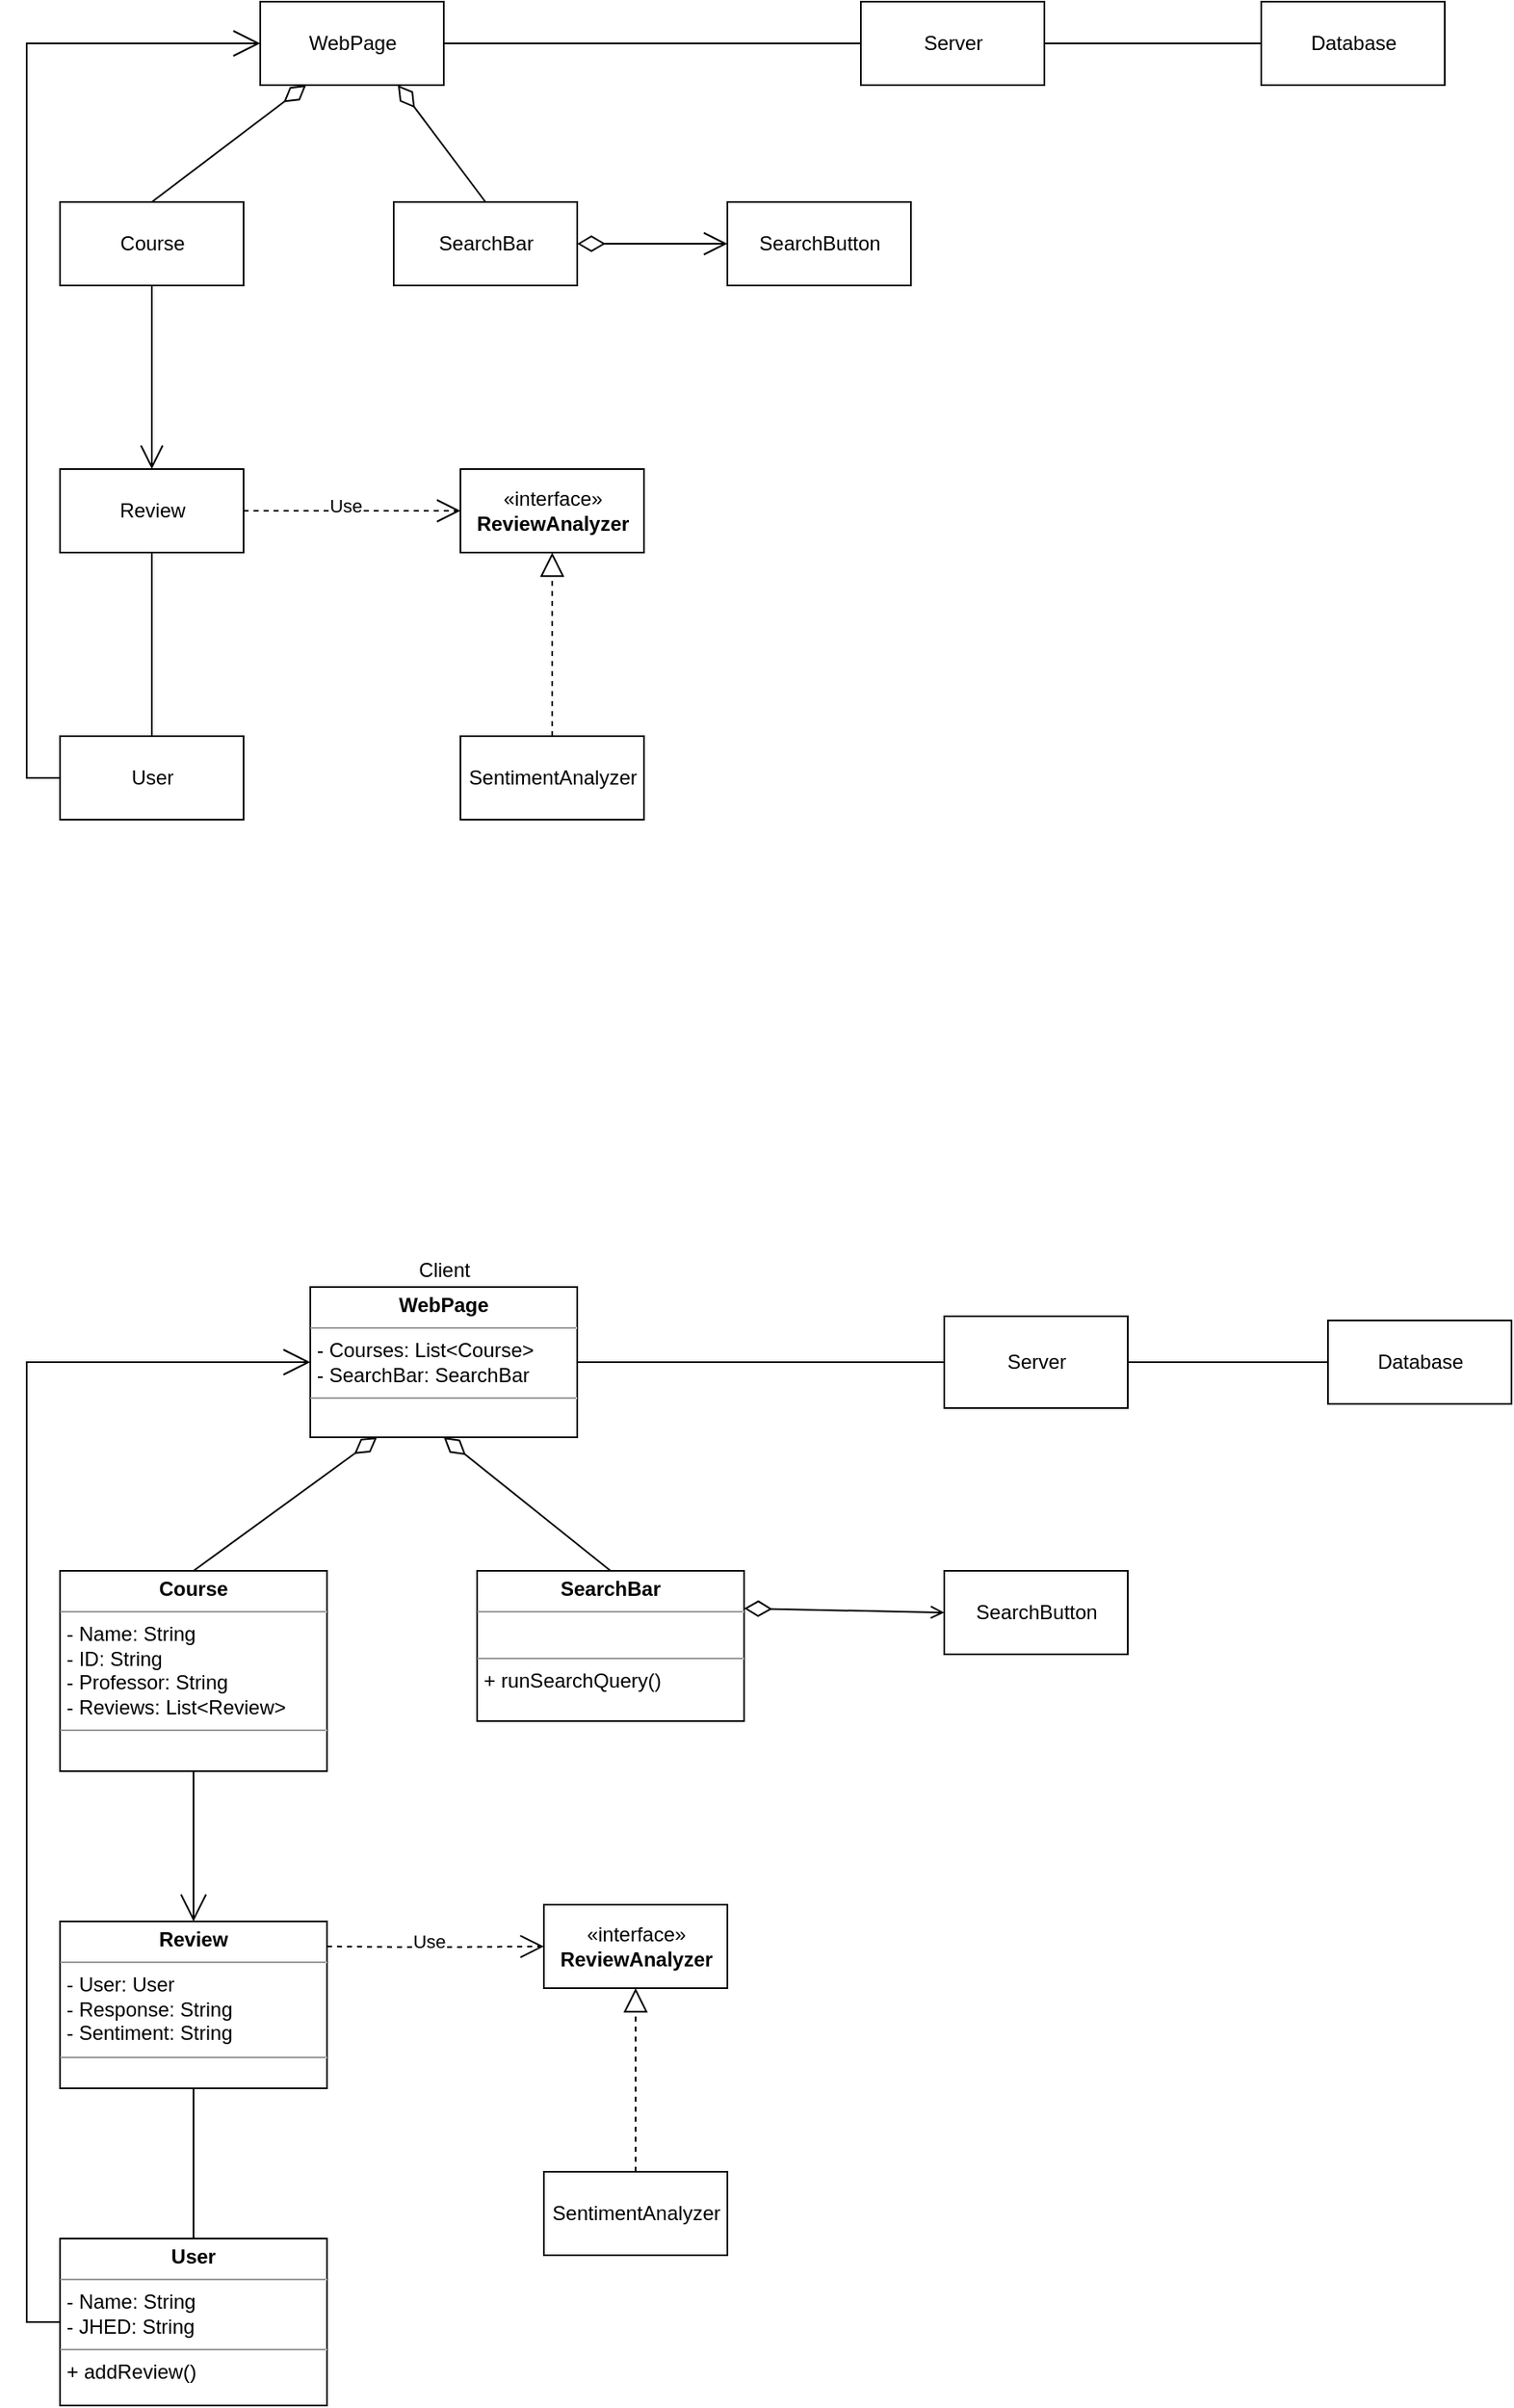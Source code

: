 <mxfile version="20.3.0" type="device"><diagram id="4XTOWNeRHPp-hLria3tP" name="Page-1"><mxGraphModel dx="1104" dy="1750" grid="1" gridSize="10" guides="1" tooltips="1" connect="1" arrows="1" fold="1" page="1" pageScale="1" pageWidth="1100" pageHeight="850" math="0" shadow="0"><root><mxCell id="0"/><mxCell id="1" parent="0"/><mxCell id="gsyXQG4FVz-aXH8XWBUT-47" style="rounded=0;orthogonalLoop=1;jettySize=auto;html=1;exitX=0.25;exitY=1;exitDx=0;exitDy=0;entryX=0.5;entryY=0;entryDx=0;entryDy=0;startArrow=diamondThin;startFill=0;endArrow=none;endFill=0;startSize=14;endSize=12;sourcePerimeterSpacing=0;" edge="1" parent="1" source="gsyXQG4FVz-aXH8XWBUT-1" target="gsyXQG4FVz-aXH8XWBUT-2"><mxGeometry relative="1" as="geometry"/></mxCell><mxCell id="gsyXQG4FVz-aXH8XWBUT-49" style="edgeStyle=none;rounded=0;orthogonalLoop=1;jettySize=auto;html=1;exitX=0.75;exitY=1;exitDx=0;exitDy=0;entryX=0.5;entryY=0;entryDx=0;entryDy=0;startArrow=diamondThin;startFill=0;endArrow=none;endFill=0;startSize=14;endSize=12;sourcePerimeterSpacing=0;" edge="1" parent="1" source="gsyXQG4FVz-aXH8XWBUT-1" target="gsyXQG4FVz-aXH8XWBUT-8"><mxGeometry relative="1" as="geometry"/></mxCell><mxCell id="gsyXQG4FVz-aXH8XWBUT-51" style="edgeStyle=none;rounded=0;orthogonalLoop=1;jettySize=auto;html=1;exitX=1;exitY=0.5;exitDx=0;exitDy=0;entryX=0;entryY=0.5;entryDx=0;entryDy=0;startArrow=none;startFill=0;endArrow=none;endFill=0;startSize=14;endSize=12;sourcePerimeterSpacing=0;" edge="1" parent="1" source="gsyXQG4FVz-aXH8XWBUT-1" target="gsyXQG4FVz-aXH8XWBUT-6"><mxGeometry relative="1" as="geometry"/></mxCell><mxCell id="gsyXQG4FVz-aXH8XWBUT-1" value="WebPage" style="html=1;" vertex="1" parent="1"><mxGeometry x="200" y="110" width="110" height="50" as="geometry"/></mxCell><mxCell id="gsyXQG4FVz-aXH8XWBUT-46" style="edgeStyle=orthogonalEdgeStyle;rounded=0;orthogonalLoop=1;jettySize=auto;html=1;exitX=0.5;exitY=1;exitDx=0;exitDy=0;entryX=0.5;entryY=0;entryDx=0;entryDy=0;startArrow=none;startFill=0;endArrow=open;endFill=0;startSize=14;endSize=12;sourcePerimeterSpacing=0;" edge="1" parent="1" source="gsyXQG4FVz-aXH8XWBUT-2" target="gsyXQG4FVz-aXH8XWBUT-3"><mxGeometry relative="1" as="geometry"/></mxCell><mxCell id="gsyXQG4FVz-aXH8XWBUT-2" value="Course" style="html=1;" vertex="1" parent="1"><mxGeometry x="80" y="230" width="110" height="50" as="geometry"/></mxCell><mxCell id="gsyXQG4FVz-aXH8XWBUT-27" style="edgeStyle=orthogonalEdgeStyle;rounded=0;orthogonalLoop=1;jettySize=auto;html=1;exitX=1;exitY=0.5;exitDx=0;exitDy=0;entryX=0;entryY=0.5;entryDx=0;entryDy=0;startArrow=none;startFill=0;endArrow=open;endFill=0;startSize=14;sourcePerimeterSpacing=0;dashed=1;endSize=12;" edge="1" parent="1" source="gsyXQG4FVz-aXH8XWBUT-3" target="gsyXQG4FVz-aXH8XWBUT-26"><mxGeometry relative="1" as="geometry"/></mxCell><mxCell id="gsyXQG4FVz-aXH8XWBUT-28" value="Use" style="edgeLabel;html=1;align=center;verticalAlign=middle;resizable=0;points=[];" vertex="1" connectable="0" parent="gsyXQG4FVz-aXH8XWBUT-27"><mxGeometry x="-0.061" y="3" relative="1" as="geometry"><mxPoint as="offset"/></mxGeometry></mxCell><mxCell id="gsyXQG4FVz-aXH8XWBUT-3" value="Review" style="html=1;" vertex="1" parent="1"><mxGeometry x="80" y="390" width="110" height="50" as="geometry"/></mxCell><mxCell id="gsyXQG4FVz-aXH8XWBUT-30" style="edgeStyle=orthogonalEdgeStyle;rounded=0;orthogonalLoop=1;jettySize=auto;html=1;exitX=0.5;exitY=0;exitDx=0;exitDy=0;entryX=0.5;entryY=1;entryDx=0;entryDy=0;startArrow=none;startFill=0;endArrow=none;endFill=0;startSize=14;endSize=12;sourcePerimeterSpacing=0;" edge="1" parent="1" source="gsyXQG4FVz-aXH8XWBUT-4" target="gsyXQG4FVz-aXH8XWBUT-3"><mxGeometry relative="1" as="geometry"/></mxCell><mxCell id="gsyXQG4FVz-aXH8XWBUT-60" style="edgeStyle=orthogonalEdgeStyle;rounded=0;orthogonalLoop=1;jettySize=auto;html=1;exitX=0;exitY=0.5;exitDx=0;exitDy=0;entryX=0;entryY=0.5;entryDx=0;entryDy=0;startArrow=none;startFill=0;endArrow=open;endFill=0;startSize=14;endSize=14;sourcePerimeterSpacing=0;" edge="1" parent="1" source="gsyXQG4FVz-aXH8XWBUT-4" target="gsyXQG4FVz-aXH8XWBUT-1"><mxGeometry relative="1" as="geometry"/></mxCell><mxCell id="gsyXQG4FVz-aXH8XWBUT-4" value="User" style="html=1;" vertex="1" parent="1"><mxGeometry x="80" y="550" width="110" height="50" as="geometry"/></mxCell><mxCell id="gsyXQG4FVz-aXH8XWBUT-29" style="edgeStyle=orthogonalEdgeStyle;rounded=0;orthogonalLoop=1;jettySize=auto;html=1;exitX=0.5;exitY=0;exitDx=0;exitDy=0;entryX=0.5;entryY=1;entryDx=0;entryDy=0;dashed=1;startArrow=none;startFill=0;endArrow=block;endFill=0;startSize=14;endSize=12;sourcePerimeterSpacing=0;" edge="1" parent="1" source="gsyXQG4FVz-aXH8XWBUT-5" target="gsyXQG4FVz-aXH8XWBUT-26"><mxGeometry relative="1" as="geometry"/></mxCell><mxCell id="gsyXQG4FVz-aXH8XWBUT-5" value="SentimentAnalyzer" style="html=1;" vertex="1" parent="1"><mxGeometry x="320" y="550" width="110" height="50" as="geometry"/></mxCell><mxCell id="gsyXQG4FVz-aXH8XWBUT-52" style="edgeStyle=none;rounded=0;orthogonalLoop=1;jettySize=auto;html=1;exitX=1;exitY=0.5;exitDx=0;exitDy=0;entryX=0;entryY=0.5;entryDx=0;entryDy=0;startArrow=none;startFill=0;endArrow=none;endFill=0;startSize=14;endSize=12;sourcePerimeterSpacing=0;" edge="1" parent="1" source="gsyXQG4FVz-aXH8XWBUT-6" target="gsyXQG4FVz-aXH8XWBUT-7"><mxGeometry relative="1" as="geometry"/></mxCell><mxCell id="gsyXQG4FVz-aXH8XWBUT-6" value="Server" style="html=1;" vertex="1" parent="1"><mxGeometry x="560" y="110" width="110" height="50" as="geometry"/></mxCell><mxCell id="gsyXQG4FVz-aXH8XWBUT-7" value="Database" style="html=1;" vertex="1" parent="1"><mxGeometry x="800" y="110" width="110" height="50" as="geometry"/></mxCell><mxCell id="gsyXQG4FVz-aXH8XWBUT-50" style="edgeStyle=none;rounded=0;orthogonalLoop=1;jettySize=auto;html=1;exitX=1;exitY=0.5;exitDx=0;exitDy=0;entryX=0;entryY=0.5;entryDx=0;entryDy=0;startArrow=diamondThin;startFill=0;endArrow=open;endFill=0;startSize=14;endSize=12;sourcePerimeterSpacing=0;" edge="1" parent="1" source="gsyXQG4FVz-aXH8XWBUT-8" target="gsyXQG4FVz-aXH8XWBUT-9"><mxGeometry relative="1" as="geometry"/></mxCell><mxCell id="gsyXQG4FVz-aXH8XWBUT-8" value="SearchBar" style="html=1;" vertex="1" parent="1"><mxGeometry x="280" y="230" width="110" height="50" as="geometry"/></mxCell><mxCell id="gsyXQG4FVz-aXH8XWBUT-9" value="SearchButton" style="html=1;" vertex="1" parent="1"><mxGeometry x="480" y="230" width="110" height="50" as="geometry"/></mxCell><mxCell id="gsyXQG4FVz-aXH8XWBUT-53" style="edgeStyle=none;rounded=0;orthogonalLoop=1;jettySize=auto;html=1;exitX=0.5;exitY=0;exitDx=0;exitDy=0;entryX=0.25;entryY=1;entryDx=0;entryDy=0;startArrow=none;startFill=0;endArrow=diamondThin;endFill=0;startSize=14;endSize=14;sourcePerimeterSpacing=0;" edge="1" parent="1" source="gsyXQG4FVz-aXH8XWBUT-15" target="gsyXQG4FVz-aXH8XWBUT-21"><mxGeometry relative="1" as="geometry"/></mxCell><mxCell id="gsyXQG4FVz-aXH8XWBUT-57" style="edgeStyle=none;rounded=0;orthogonalLoop=1;jettySize=auto;html=1;exitX=0.5;exitY=1;exitDx=0;exitDy=0;entryX=0.5;entryY=0;entryDx=0;entryDy=0;startArrow=none;startFill=0;endArrow=open;endFill=0;startSize=14;endSize=14;sourcePerimeterSpacing=0;" edge="1" parent="1" source="gsyXQG4FVz-aXH8XWBUT-15" target="gsyXQG4FVz-aXH8XWBUT-16"><mxGeometry relative="1" as="geometry"/></mxCell><mxCell id="gsyXQG4FVz-aXH8XWBUT-15" value="&lt;p style=&quot;margin:0px;margin-top:4px;text-align:center;&quot;&gt;&lt;b&gt;Course&lt;/b&gt;&lt;/p&gt;&lt;hr size=&quot;1&quot;&gt;&lt;p style=&quot;margin:0px;margin-left:4px;&quot;&gt;- Name: String&lt;/p&gt;&lt;p style=&quot;margin:0px;margin-left:4px;&quot;&gt;- ID: String&lt;/p&gt;&lt;p style=&quot;margin:0px;margin-left:4px;&quot;&gt;- Professor: String&lt;/p&gt;&lt;p style=&quot;margin:0px;margin-left:4px;&quot;&gt;- Reviews: List&amp;lt;Review&amp;gt;&lt;/p&gt;&lt;hr size=&quot;1&quot;&gt;&lt;p style=&quot;margin:0px;margin-left:4px;&quot;&gt;&lt;br&gt;&lt;/p&gt;" style="verticalAlign=top;align=left;overflow=fill;fontSize=12;fontFamily=Helvetica;html=1;" vertex="1" parent="1"><mxGeometry x="80" y="1050" width="160" height="120" as="geometry"/></mxCell><mxCell id="gsyXQG4FVz-aXH8XWBUT-56" style="edgeStyle=none;rounded=0;orthogonalLoop=1;jettySize=auto;html=1;exitX=0.5;exitY=1;exitDx=0;exitDy=0;entryX=0.5;entryY=0;entryDx=0;entryDy=0;startArrow=none;startFill=0;endArrow=none;endFill=0;startSize=14;endSize=14;sourcePerimeterSpacing=0;" edge="1" parent="1" source="gsyXQG4FVz-aXH8XWBUT-16" target="gsyXQG4FVz-aXH8XWBUT-18"><mxGeometry relative="1" as="geometry"/></mxCell><mxCell id="gsyXQG4FVz-aXH8XWBUT-16" value="&lt;p style=&quot;margin:0px;margin-top:4px;text-align:center;&quot;&gt;&lt;b&gt;Review&lt;/b&gt;&lt;/p&gt;&lt;hr size=&quot;1&quot;&gt;&lt;p style=&quot;margin:0px;margin-left:4px;&quot;&gt;- User: User&lt;/p&gt;&lt;p style=&quot;margin:0px;margin-left:4px;&quot;&gt;- Response: String&lt;/p&gt;&lt;p style=&quot;margin:0px;margin-left:4px;&quot;&gt;- Sentiment: String&lt;/p&gt;&lt;hr size=&quot;1&quot;&gt;&lt;p style=&quot;margin:0px;margin-left:4px;&quot;&gt;&lt;br&gt;&lt;/p&gt;" style="verticalAlign=top;align=left;overflow=fill;fontSize=12;fontFamily=Helvetica;html=1;" vertex="1" parent="1"><mxGeometry x="80" y="1260" width="160" height="100" as="geometry"/></mxCell><mxCell id="gsyXQG4FVz-aXH8XWBUT-58" style="edgeStyle=orthogonalEdgeStyle;rounded=0;orthogonalLoop=1;jettySize=auto;html=1;exitX=0;exitY=0.5;exitDx=0;exitDy=0;startArrow=none;startFill=0;endArrow=open;endFill=0;startSize=14;endSize=14;sourcePerimeterSpacing=0;" edge="1" parent="1" source="gsyXQG4FVz-aXH8XWBUT-18" target="gsyXQG4FVz-aXH8XWBUT-21"><mxGeometry relative="1" as="geometry"><Array as="points"><mxPoint x="60" y="1500"/><mxPoint x="60" y="925"/></Array></mxGeometry></mxCell><mxCell id="gsyXQG4FVz-aXH8XWBUT-18" value="&lt;p style=&quot;margin:0px;margin-top:4px;text-align:center;&quot;&gt;&lt;b&gt;User&lt;/b&gt;&lt;/p&gt;&lt;hr size=&quot;1&quot;&gt;&lt;p style=&quot;margin:0px;margin-left:4px;&quot;&gt;- Name: String&lt;/p&gt;&lt;p style=&quot;margin:0px;margin-left:4px;&quot;&gt;- JHED: String&lt;br&gt;&lt;/p&gt;&lt;hr size=&quot;1&quot;&gt;&lt;p style=&quot;margin:0px;margin-left:4px;&quot;&gt;+ addReview()&lt;/p&gt;" style="verticalAlign=top;align=left;overflow=fill;fontSize=12;fontFamily=Helvetica;html=1;" vertex="1" parent="1"><mxGeometry x="80" y="1450" width="160" height="100" as="geometry"/></mxCell><mxCell id="gsyXQG4FVz-aXH8XWBUT-25" style="rounded=0;orthogonalLoop=1;jettySize=auto;html=1;exitX=1;exitY=0.25;exitDx=0;exitDy=0;entryX=0;entryY=0.5;entryDx=0;entryDy=0;startArrow=diamondThin;startFill=0;sourcePerimeterSpacing=0;startSize=14;endArrow=open;endFill=0;" edge="1" parent="1" source="gsyXQG4FVz-aXH8XWBUT-19" target="gsyXQG4FVz-aXH8XWBUT-20"><mxGeometry relative="1" as="geometry"/></mxCell><mxCell id="gsyXQG4FVz-aXH8XWBUT-54" style="edgeStyle=none;rounded=0;orthogonalLoop=1;jettySize=auto;html=1;exitX=0.5;exitY=0;exitDx=0;exitDy=0;entryX=0.5;entryY=1;entryDx=0;entryDy=0;startArrow=none;startFill=0;endArrow=diamondThin;endFill=0;startSize=14;endSize=14;sourcePerimeterSpacing=0;" edge="1" parent="1" source="gsyXQG4FVz-aXH8XWBUT-19" target="gsyXQG4FVz-aXH8XWBUT-21"><mxGeometry relative="1" as="geometry"/></mxCell><mxCell id="gsyXQG4FVz-aXH8XWBUT-19" value="&lt;p style=&quot;margin:0px;margin-top:4px;text-align:center;&quot;&gt;&lt;b&gt;SearchBar&lt;/b&gt;&lt;/p&gt;&lt;hr size=&quot;1&quot;&gt;&lt;p style=&quot;margin:0px;margin-left:4px;&quot;&gt;&lt;br&gt;&lt;/p&gt;&lt;hr size=&quot;1&quot;&gt;&lt;p style=&quot;margin:0px;margin-left:4px;&quot;&gt;+ runSearchQuery()&lt;/p&gt;" style="verticalAlign=top;align=left;overflow=fill;fontSize=12;fontFamily=Helvetica;html=1;" vertex="1" parent="1"><mxGeometry x="330" y="1050" width="160" height="90" as="geometry"/></mxCell><mxCell id="gsyXQG4FVz-aXH8XWBUT-20" value="SearchButton" style="html=1;" vertex="1" parent="1"><mxGeometry x="610" y="1050" width="110" height="50" as="geometry"/></mxCell><mxCell id="gsyXQG4FVz-aXH8XWBUT-34" style="rounded=0;orthogonalLoop=1;jettySize=auto;html=1;exitX=1;exitY=0.5;exitDx=0;exitDy=0;startArrow=none;startFill=0;endArrow=none;endFill=0;startSize=14;endSize=12;sourcePerimeterSpacing=0;" edge="1" parent="1" source="gsyXQG4FVz-aXH8XWBUT-21" target="gsyXQG4FVz-aXH8XWBUT-22"><mxGeometry relative="1" as="geometry"/></mxCell><mxCell id="gsyXQG4FVz-aXH8XWBUT-21" value="&lt;p style=&quot;margin:0px;margin-top:4px;text-align:center;&quot;&gt;&lt;b&gt;WebPage&lt;/b&gt;&lt;/p&gt;&lt;hr size=&quot;1&quot;&gt;&lt;p style=&quot;margin:0px;margin-left:4px;&quot;&gt;- Courses: List&amp;lt;Course&amp;gt;&lt;/p&gt;&lt;p style=&quot;margin:0px;margin-left:4px;&quot;&gt;- SearchBar: SearchBar&lt;br&gt;&lt;/p&gt;&lt;hr size=&quot;1&quot;&gt;&lt;p style=&quot;margin:0px;margin-left:4px;&quot;&gt;&lt;br&gt;&lt;/p&gt;" style="verticalAlign=top;align=left;overflow=fill;fontSize=12;fontFamily=Helvetica;html=1;" vertex="1" parent="1"><mxGeometry x="230" y="880" width="160" height="90" as="geometry"/></mxCell><mxCell id="gsyXQG4FVz-aXH8XWBUT-22" value="Server" style="html=1;" vertex="1" parent="1"><mxGeometry x="610" y="897.5" width="110" height="55" as="geometry"/></mxCell><mxCell id="gsyXQG4FVz-aXH8XWBUT-55" style="edgeStyle=none;rounded=0;orthogonalLoop=1;jettySize=auto;html=1;exitX=0;exitY=0.5;exitDx=0;exitDy=0;startArrow=none;startFill=0;endArrow=none;endFill=0;startSize=14;endSize=14;sourcePerimeterSpacing=0;" edge="1" parent="1" source="gsyXQG4FVz-aXH8XWBUT-23" target="gsyXQG4FVz-aXH8XWBUT-22"><mxGeometry relative="1" as="geometry"/></mxCell><mxCell id="gsyXQG4FVz-aXH8XWBUT-23" value="Database" style="html=1;" vertex="1" parent="1"><mxGeometry x="840" y="900" width="110" height="50" as="geometry"/></mxCell><mxCell id="gsyXQG4FVz-aXH8XWBUT-26" value="«interface»&lt;br&gt;&lt;b&gt;ReviewAnalyzer&lt;/b&gt;" style="html=1;" vertex="1" parent="1"><mxGeometry x="320" y="390" width="110" height="50" as="geometry"/></mxCell><mxCell id="gsyXQG4FVz-aXH8XWBUT-41" style="edgeStyle=orthogonalEdgeStyle;rounded=0;orthogonalLoop=1;jettySize=auto;html=1;exitX=1;exitY=0.5;exitDx=0;exitDy=0;entryX=0;entryY=0.5;entryDx=0;entryDy=0;startArrow=none;startFill=0;endArrow=open;endFill=0;startSize=14;sourcePerimeterSpacing=0;dashed=1;endSize=12;" edge="1" parent="1" target="gsyXQG4FVz-aXH8XWBUT-45"><mxGeometry relative="1" as="geometry"><mxPoint x="240" y="1275" as="sourcePoint"/></mxGeometry></mxCell><mxCell id="gsyXQG4FVz-aXH8XWBUT-42" value="Use" style="edgeLabel;html=1;align=center;verticalAlign=middle;resizable=0;points=[];" vertex="1" connectable="0" parent="gsyXQG4FVz-aXH8XWBUT-41"><mxGeometry x="-0.061" y="3" relative="1" as="geometry"><mxPoint as="offset"/></mxGeometry></mxCell><mxCell id="gsyXQG4FVz-aXH8XWBUT-43" style="edgeStyle=orthogonalEdgeStyle;rounded=0;orthogonalLoop=1;jettySize=auto;html=1;exitX=0.5;exitY=0;exitDx=0;exitDy=0;entryX=0.5;entryY=1;entryDx=0;entryDy=0;dashed=1;startArrow=none;startFill=0;endArrow=block;endFill=0;startSize=14;endSize=12;sourcePerimeterSpacing=0;" edge="1" parent="1" source="gsyXQG4FVz-aXH8XWBUT-44" target="gsyXQG4FVz-aXH8XWBUT-45"><mxGeometry relative="1" as="geometry"/></mxCell><mxCell id="gsyXQG4FVz-aXH8XWBUT-44" value="SentimentAnalyzer" style="html=1;" vertex="1" parent="1"><mxGeometry x="370" y="1410" width="110" height="50" as="geometry"/></mxCell><mxCell id="gsyXQG4FVz-aXH8XWBUT-45" value="«interface»&lt;br&gt;&lt;b&gt;ReviewAnalyzer&lt;/b&gt;" style="html=1;" vertex="1" parent="1"><mxGeometry x="370" y="1250" width="110" height="50" as="geometry"/></mxCell><mxCell id="gsyXQG4FVz-aXH8XWBUT-59" value="Client" style="text;html=1;align=center;verticalAlign=middle;resizable=0;points=[];autosize=1;strokeColor=none;fillColor=none;" vertex="1" parent="1"><mxGeometry x="285" y="855" width="50" height="30" as="geometry"/></mxCell></root></mxGraphModel></diagram></mxfile>